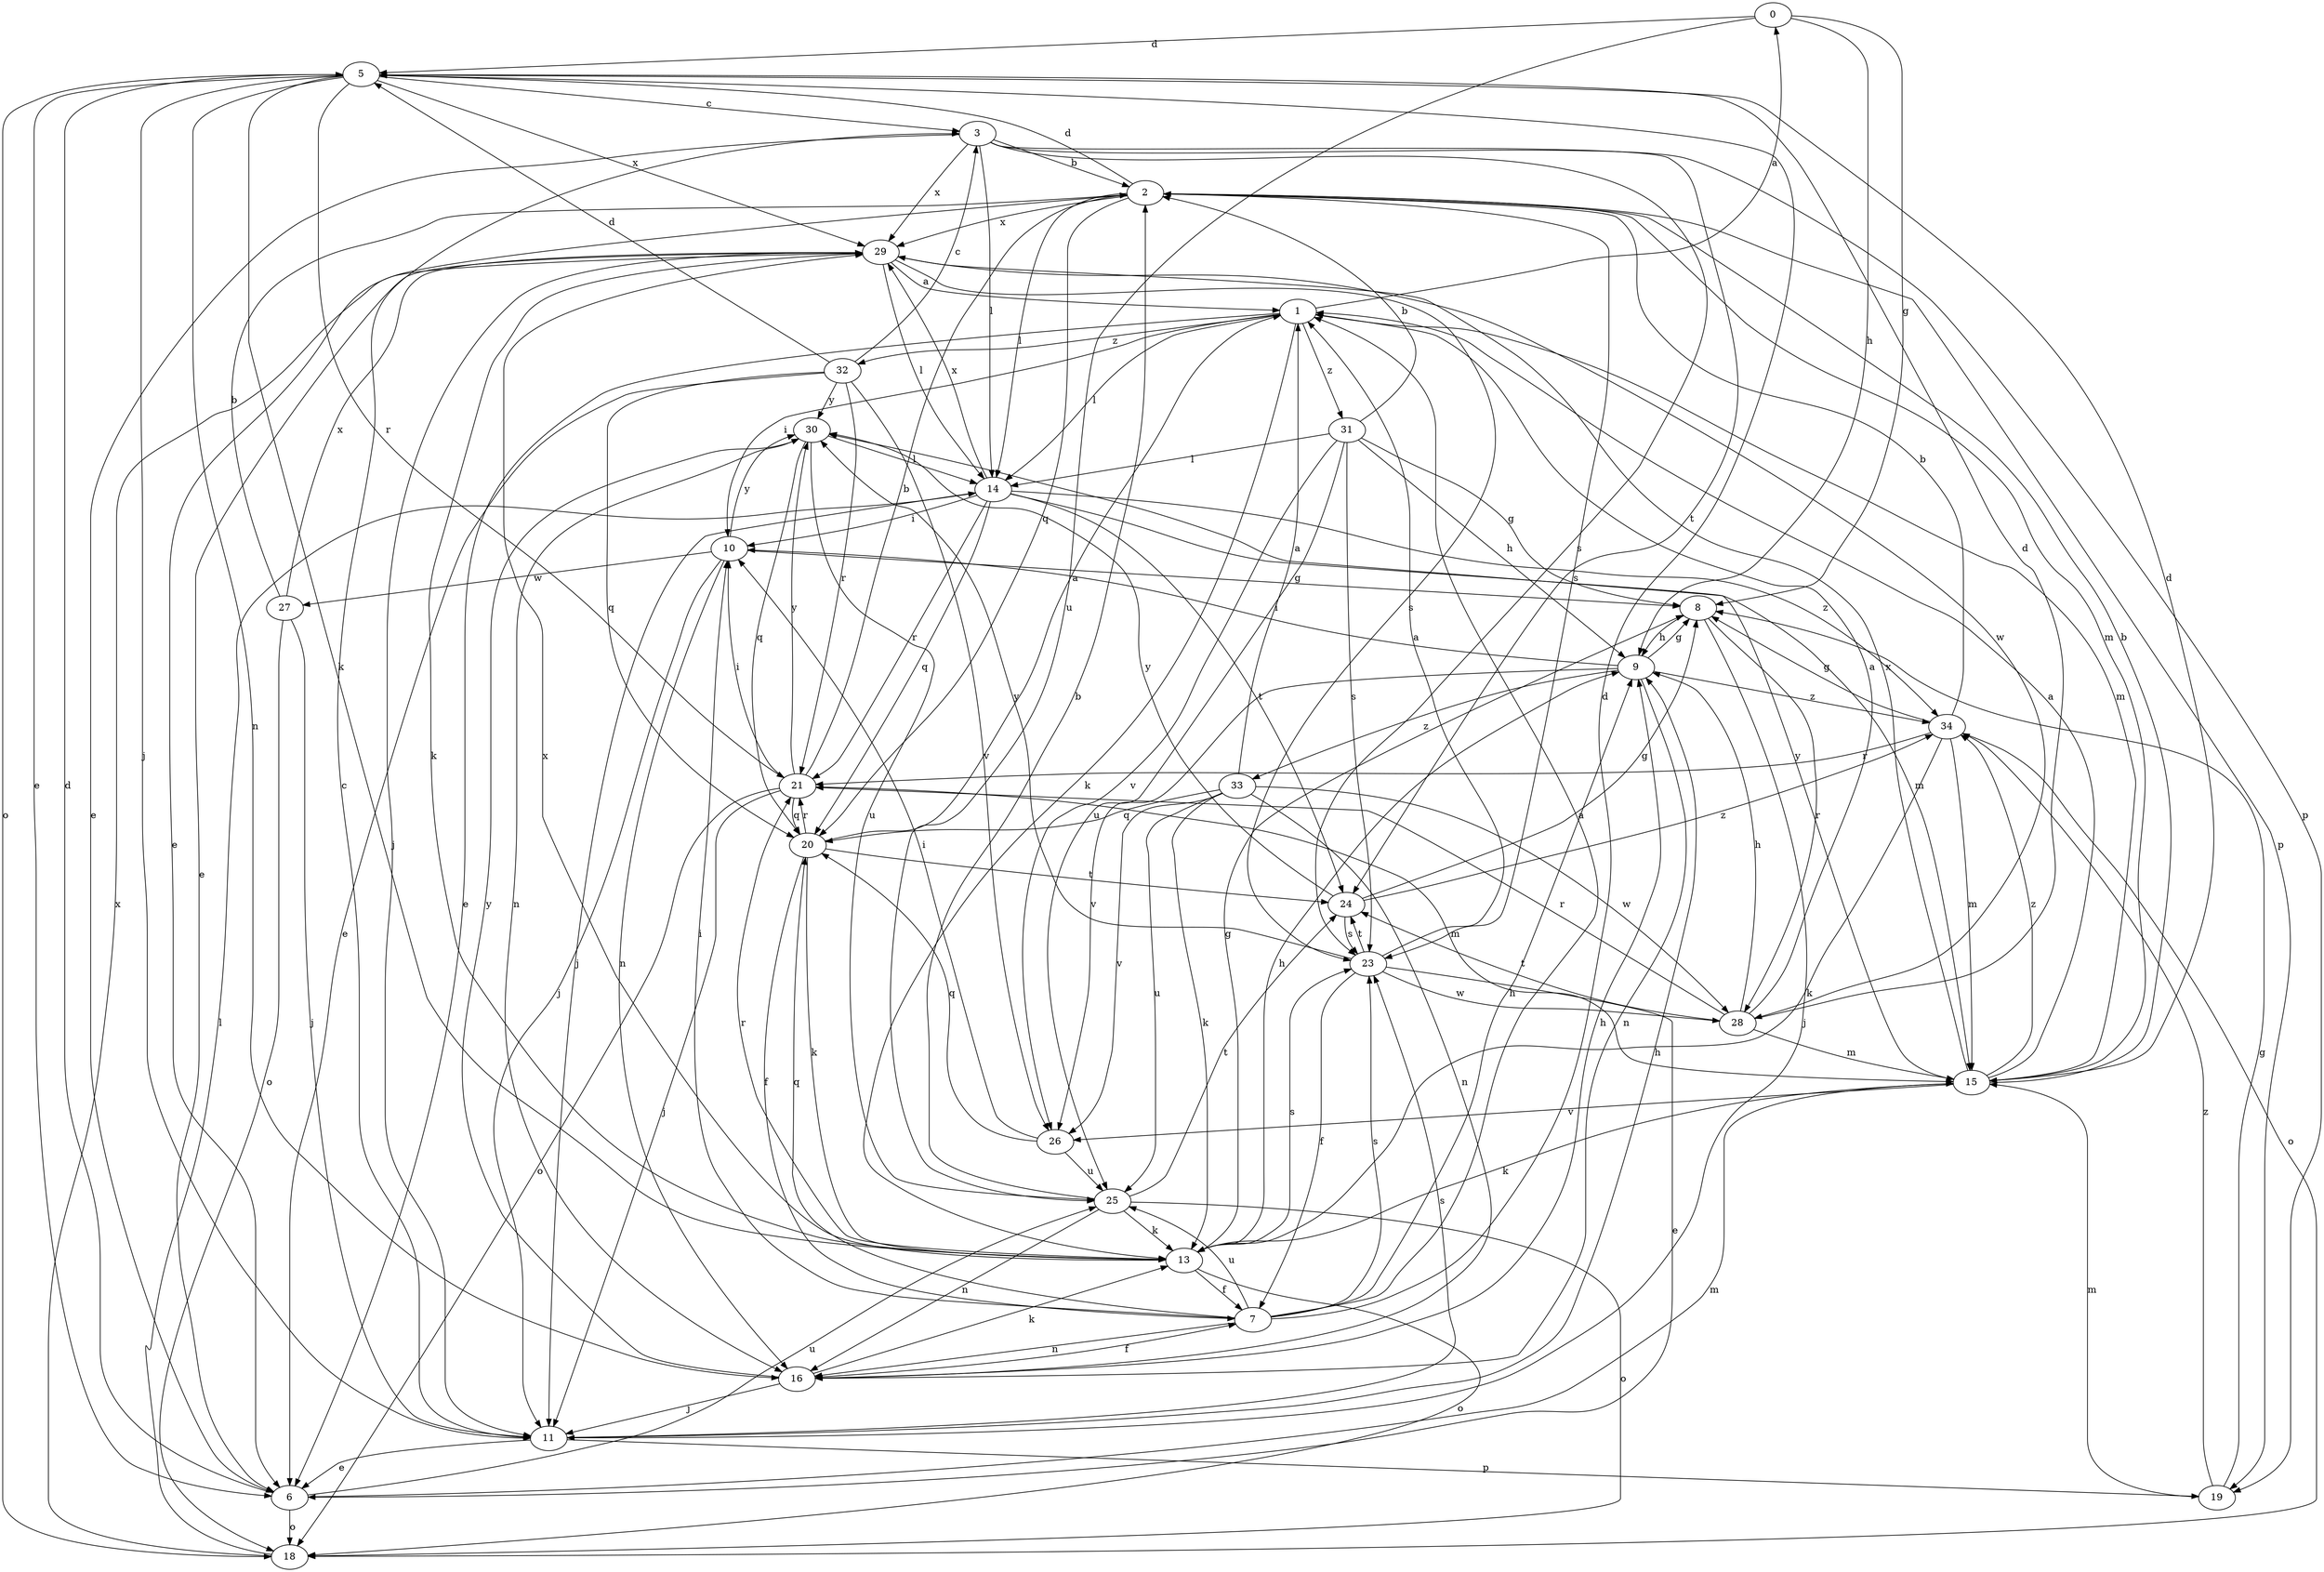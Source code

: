 strict digraph  {
0;
1;
2;
3;
5;
6;
7;
8;
9;
10;
11;
13;
14;
15;
16;
18;
19;
20;
21;
23;
24;
25;
26;
27;
28;
29;
30;
31;
32;
33;
34;
0 -> 5  [label=d];
0 -> 8  [label=g];
0 -> 9  [label=h];
0 -> 25  [label=u];
1 -> 0  [label=a];
1 -> 6  [label=e];
1 -> 10  [label=i];
1 -> 13  [label=k];
1 -> 14  [label=l];
1 -> 15  [label=m];
1 -> 31  [label=z];
1 -> 32  [label=z];
2 -> 5  [label=d];
2 -> 6  [label=e];
2 -> 14  [label=l];
2 -> 15  [label=m];
2 -> 19  [label=p];
2 -> 20  [label=q];
2 -> 23  [label=s];
2 -> 29  [label=x];
3 -> 2  [label=b];
3 -> 6  [label=e];
3 -> 14  [label=l];
3 -> 19  [label=p];
3 -> 23  [label=s];
3 -> 24  [label=t];
3 -> 29  [label=x];
5 -> 3  [label=c];
5 -> 6  [label=e];
5 -> 11  [label=j];
5 -> 13  [label=k];
5 -> 16  [label=n];
5 -> 18  [label=o];
5 -> 21  [label=r];
5 -> 29  [label=x];
6 -> 5  [label=d];
6 -> 15  [label=m];
6 -> 18  [label=o];
6 -> 25  [label=u];
7 -> 1  [label=a];
7 -> 5  [label=d];
7 -> 9  [label=h];
7 -> 10  [label=i];
7 -> 16  [label=n];
7 -> 20  [label=q];
7 -> 23  [label=s];
7 -> 25  [label=u];
8 -> 9  [label=h];
8 -> 11  [label=j];
8 -> 28  [label=r];
9 -> 8  [label=g];
9 -> 10  [label=i];
9 -> 16  [label=n];
9 -> 26  [label=v];
9 -> 33  [label=z];
9 -> 34  [label=z];
10 -> 8  [label=g];
10 -> 11  [label=j];
10 -> 16  [label=n];
10 -> 27  [label=w];
10 -> 30  [label=y];
11 -> 3  [label=c];
11 -> 6  [label=e];
11 -> 9  [label=h];
11 -> 19  [label=p];
11 -> 23  [label=s];
13 -> 7  [label=f];
13 -> 8  [label=g];
13 -> 9  [label=h];
13 -> 18  [label=o];
13 -> 21  [label=r];
13 -> 23  [label=s];
13 -> 29  [label=x];
14 -> 10  [label=i];
14 -> 11  [label=j];
14 -> 15  [label=m];
14 -> 20  [label=q];
14 -> 21  [label=r];
14 -> 24  [label=t];
14 -> 29  [label=x];
14 -> 34  [label=z];
15 -> 1  [label=a];
15 -> 2  [label=b];
15 -> 5  [label=d];
15 -> 13  [label=k];
15 -> 26  [label=v];
15 -> 29  [label=x];
15 -> 30  [label=y];
15 -> 34  [label=z];
16 -> 7  [label=f];
16 -> 9  [label=h];
16 -> 11  [label=j];
16 -> 13  [label=k];
16 -> 30  [label=y];
18 -> 14  [label=l];
18 -> 29  [label=x];
19 -> 8  [label=g];
19 -> 15  [label=m];
19 -> 34  [label=z];
20 -> 1  [label=a];
20 -> 7  [label=f];
20 -> 13  [label=k];
20 -> 21  [label=r];
20 -> 24  [label=t];
21 -> 2  [label=b];
21 -> 10  [label=i];
21 -> 11  [label=j];
21 -> 15  [label=m];
21 -> 18  [label=o];
21 -> 20  [label=q];
21 -> 30  [label=y];
23 -> 1  [label=a];
23 -> 6  [label=e];
23 -> 7  [label=f];
23 -> 24  [label=t];
23 -> 28  [label=w];
23 -> 30  [label=y];
24 -> 8  [label=g];
24 -> 23  [label=s];
24 -> 30  [label=y];
24 -> 34  [label=z];
25 -> 2  [label=b];
25 -> 13  [label=k];
25 -> 16  [label=n];
25 -> 18  [label=o];
25 -> 24  [label=t];
26 -> 10  [label=i];
26 -> 20  [label=q];
26 -> 25  [label=u];
27 -> 2  [label=b];
27 -> 11  [label=j];
27 -> 18  [label=o];
27 -> 29  [label=x];
28 -> 1  [label=a];
28 -> 5  [label=d];
28 -> 9  [label=h];
28 -> 15  [label=m];
28 -> 21  [label=r];
28 -> 24  [label=t];
29 -> 1  [label=a];
29 -> 6  [label=e];
29 -> 11  [label=j];
29 -> 13  [label=k];
29 -> 14  [label=l];
29 -> 23  [label=s];
29 -> 28  [label=w];
30 -> 14  [label=l];
30 -> 16  [label=n];
30 -> 20  [label=q];
30 -> 25  [label=u];
31 -> 2  [label=b];
31 -> 8  [label=g];
31 -> 9  [label=h];
31 -> 14  [label=l];
31 -> 23  [label=s];
31 -> 25  [label=u];
31 -> 26  [label=v];
32 -> 3  [label=c];
32 -> 5  [label=d];
32 -> 6  [label=e];
32 -> 20  [label=q];
32 -> 21  [label=r];
32 -> 26  [label=v];
32 -> 30  [label=y];
33 -> 1  [label=a];
33 -> 13  [label=k];
33 -> 16  [label=n];
33 -> 20  [label=q];
33 -> 25  [label=u];
33 -> 26  [label=v];
33 -> 28  [label=w];
34 -> 2  [label=b];
34 -> 8  [label=g];
34 -> 13  [label=k];
34 -> 15  [label=m];
34 -> 18  [label=o];
34 -> 21  [label=r];
}
